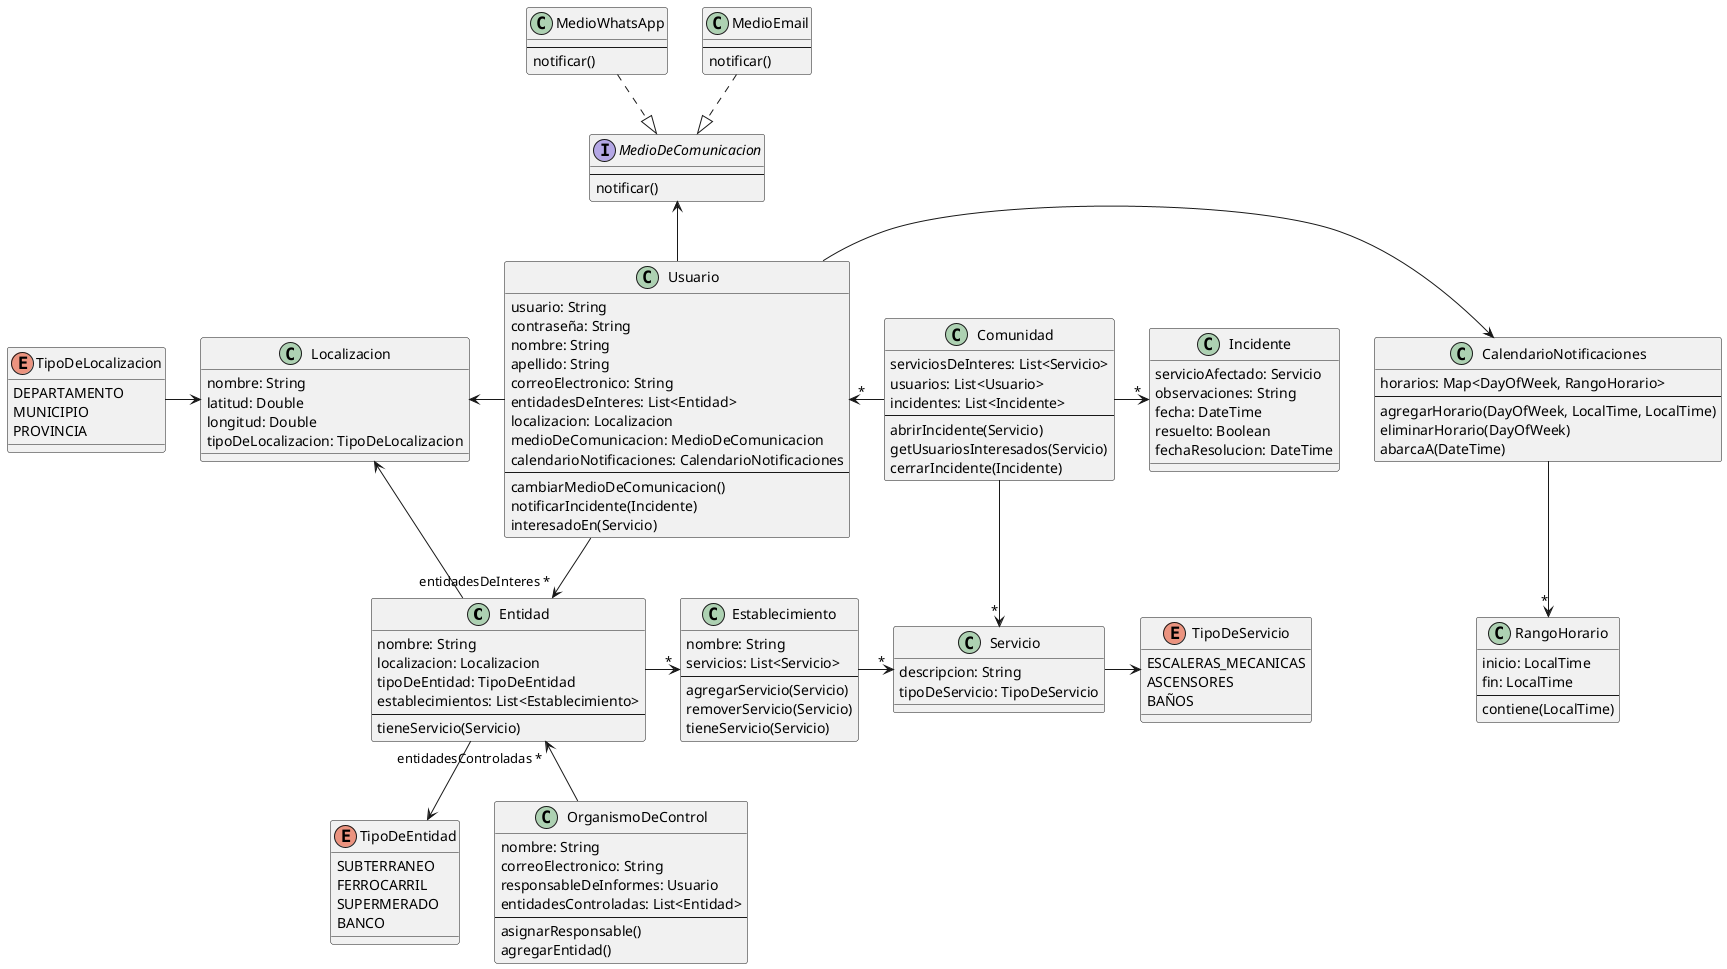 @startuml TPA3-Clases

' Supermercado, Centro Comunal, Banco, ...
class Entidad {
  nombre: String
  localizacion: Localizacion
  tipoDeEntidad: TipoDeEntidad
  establecimientos: List<Establecimiento>
  --
  tieneServicio(Servicio)
}

' Sucursal, Estacion, ...
class Establecimiento {
  nombre: String
  servicios: List<Servicio>
  --
  agregarServicio(Servicio)
  removerServicio(Servicio)
  tieneServicio(Servicio)
}

class Servicio {
  descripcion: String
  tipoDeServicio: TipoDeServicio
}

enum TipoDeServicio {
  ESCALERAS_MECANICAS
  ASCENSORES
  BAÑOS
}

enum TipoDeEntidad {
  SUBTERRANEO
  FERROCARRIL
  SUPERMERADO
  BANCO
}

class Usuario {
  usuario: String
  contraseña: String
  nombre: String
  apellido: String
  correoElectronico: String
  entidadesDeInteres: List<Entidad>
  localizacion: Localizacion
  medioDeComunicacion: MedioDeComunicacion
  calendarioNotificaciones: CalendarioNotificaciones
  --
  cambiarMedioDeComunicacion()
  notificarIncidente(Incidente)
  interesadoEn(Servicio)
}

class RangoHorario {
  inicio: LocalTime
  fin: LocalTime
  --
  contiene(LocalTime)
}

class CalendarioNotificaciones {
  horarios: Map<DayOfWeek, RangoHorario>
  --
  agregarHorario(DayOfWeek, LocalTime, LocalTime)
  eliminarHorario(DayOfWeek)
  abarcaA(DateTime)
}

interface MedioDeComunicacion {
  --
  notificar()
}
class MedioWhatsApp {
  --
  notificar()
}
class MedioEmail {
  --
  notificar()
}

class Localizacion {
  nombre: String
  latitud: Double
  longitud: Double
  tipoDeLocalizacion: TipoDeLocalizacion
}

enum TipoDeLocalizacion {
  DEPARTAMENTO
  MUNICIPIO
  PROVINCIA
}

class OrganismoDeControl {
  nombre: String
  correoElectronico: String
  responsableDeInformes: Usuario
  entidadesControladas: List<Entidad>
  --
  asignarResponsable()
  agregarEntidad()
}

class Incidente {
  servicioAfectado: Servicio
  observaciones: String
  fecha: DateTime
  resuelto: Boolean
  fechaResolucion: DateTime
}

class Comunidad {
  serviciosDeInteres: List<Servicio>
  usuarios: List<Usuario>
  incidentes: List<Incidente>
  --
  abrirIncidente(Servicio)
  getUsuariosInteresados(Servicio)
  cerrarIncidente(Incidente)
}

Usuario -up-> MedioDeComunicacion
Usuario -> CalendarioNotificaciones
CalendarioNotificaciones -->"*" RangoHorario
Entidad ->"*" Establecimiento
Entidad --> TipoDeEntidad
Establecimiento ->"*" Servicio
Servicio -> TipoDeServicio
Usuario -->"entidadesDeInteres *" Entidad
Localizacion <- Usuario
Localizacion <- Entidad
TipoDeLocalizacion -> Localizacion
Entidad "entidadesControladas *"<-- OrganismoDeControl
Comunidad -->"*" Servicio
Usuario "*"<- Comunidad
Comunidad ->"*" Incidente
MedioWhatsApp ..|> MedioDeComunicacion
MedioEmail ..|> MedioDeComunicacion

@enduml